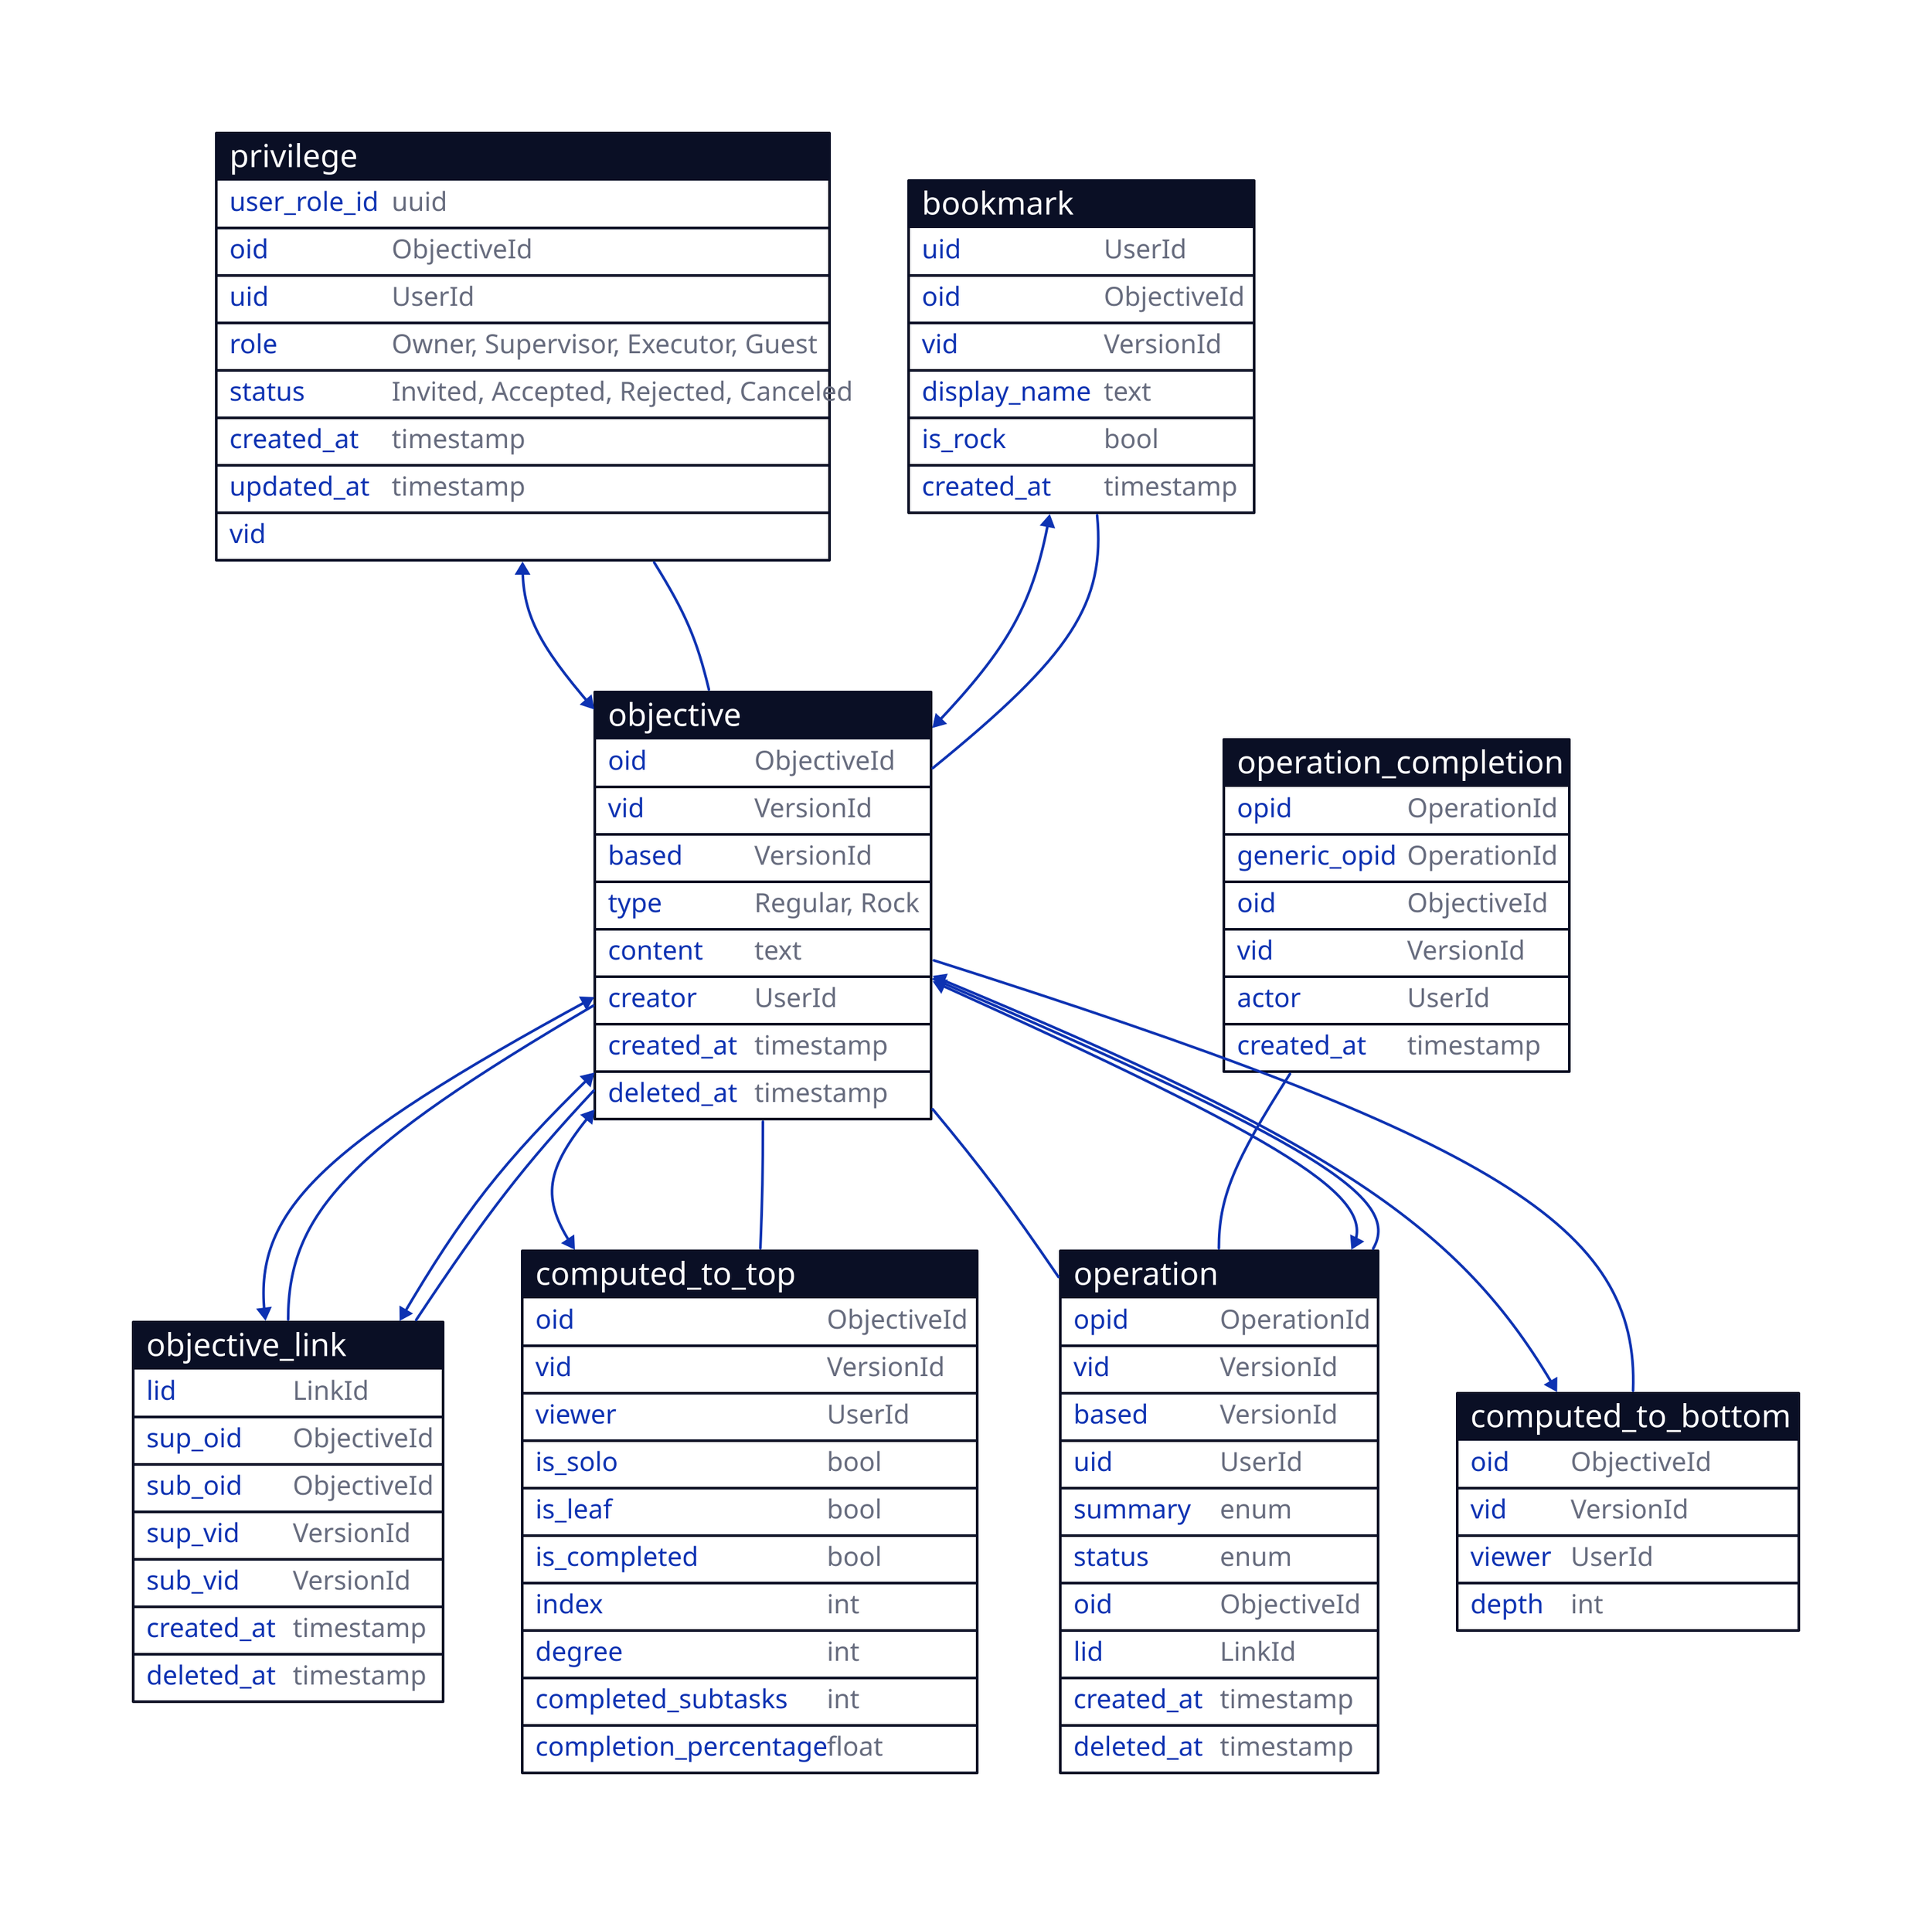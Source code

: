 bookmark: {
  shape: sql_table

  uid: UserId
  oid: ObjectiveId
  vid: VersionId
  display_name: text
  is_rock: bool # rocks are hidden in the UI
  created_at: timestamp
}

privilege: {
  shape: sql_table

  user_role_id: uuid
  oid: ObjectiveId
  uid: UserId
  role: "Owner, Supervisor, Executor, Guest"
  status: "Invited, Accepted, Rejected, Canceled"
  created_at: timestamp
  updated_at: timestamp
}

objective: {
  shape: sql_table

  oid: ObjectiveId
  vid: VersionId
  based: VersionId
  type: "Regular, Rock"
  content: text
  creator: UserId
  created_at: timestamp
  deleted_at: timestamp
}

objective_link: {
  shape: sql_table

  lid: LinkId

  sup_oid: ObjectiveId
  sub_oid: ObjectiveId
  sup_vid: VersionId
  sub_vid: VersionId

  created_at: timestamp
  deleted_at: timestamp
}

computed_to_top: {
  shape: sql_table

  oid: ObjectiveId
  vid: VersionId
  viewer: UserId

  is_solo: bool
  is_leaf: bool
  is_completed: bool

  index: int
  degree: int
  completed_subtasks: int
  completion_percentage: float
}

computed_to_bottom: {
  shape: sql_table

  oid: ObjectiveId
  vid: VersionId
  viewer: UserId

  depth: int
}

operation: {
  shape: sql_table

  opid: OperationId
  vid: VersionId
  based: VersionId

  uid: UserId
  summary: enum
  status: enum

  oid: ObjectiveId
  lid: LinkId

  created_at: timestamp
  deleted_at: timestamp
}

operation_completion: {
  shape: sql_table

  opid: OperationId
  generic_opid: OperationId
  oid: ObjectiveId
  vid: VersionId
  actor: UserId
  created_at: timestamp
}

# a bookmark points to a root node of a work tree
bookmark.oid -- objective.oid
bookmark.vid <-> objective.vid

# Any task with custom privilege hand.can have owner/viewers/executors
privilege.oid -- objective.oid
privilege.vid <-> objective.vid

objective.oid -- objective_link.sup_oid
objective.vid <-> objective_link.sup_vid

objective.oid -- objective_link.sub_oid
objective.vid <-> objective_link.sub_vid

objective.oid -- operation.oid
objective.vid <-> operation.vid

objective.oid -- computed_to_top.oid
objective.vid <-> computed_to_top.vid

objective.oid -- computed_to_bottom.oid
objective.vid <-> computed_to_bottom.vid

operation_completion.opid -- operation.opid 

objective.oid -- operation.oid
